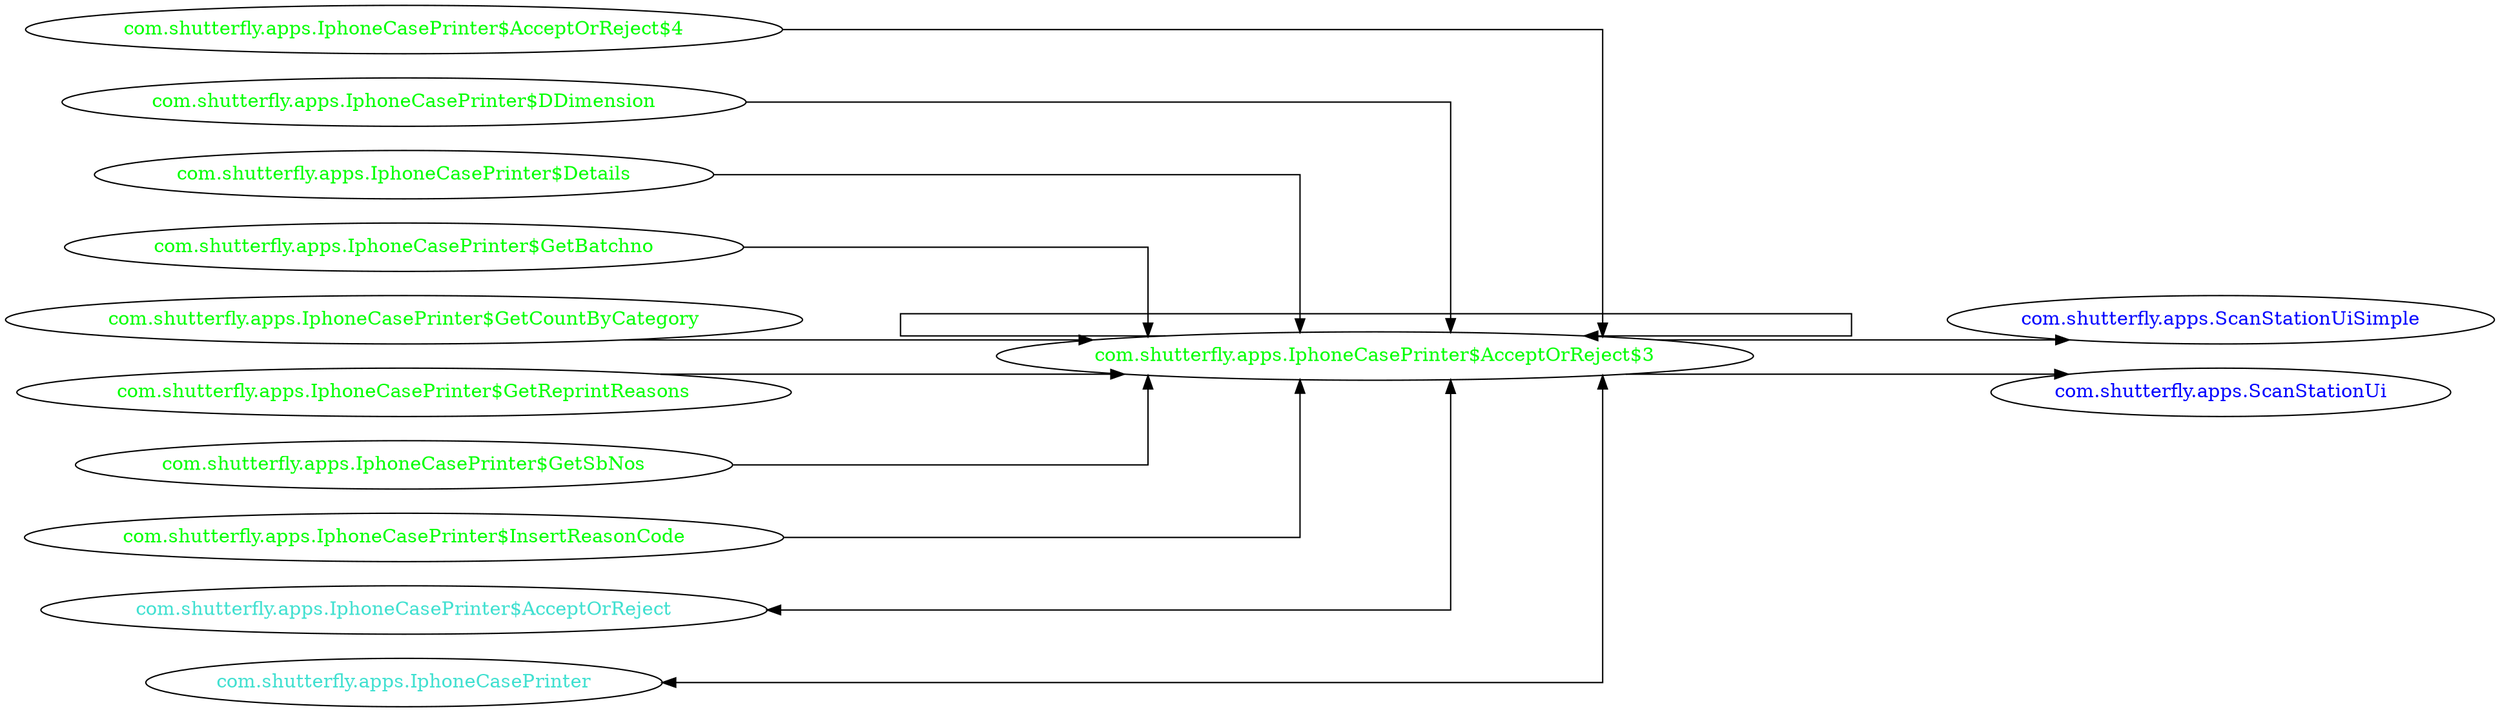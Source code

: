 digraph dependencyGraph {
 concentrate=true;
 ranksep="2.0";
 rankdir="LR"; 
 splines="ortho";
"com.shutterfly.apps.IphoneCasePrinter$AcceptOrReject$3" [fontcolor="red"];
"com.shutterfly.apps.ScanStationUiSimple" [ fontcolor="blue" ];
"com.shutterfly.apps.IphoneCasePrinter$AcceptOrReject$3"->"com.shutterfly.apps.ScanStationUiSimple";
"com.shutterfly.apps.ScanStationUi" [ fontcolor="blue" ];
"com.shutterfly.apps.IphoneCasePrinter$AcceptOrReject$3"->"com.shutterfly.apps.ScanStationUi";
"com.shutterfly.apps.IphoneCasePrinter$AcceptOrReject$3" [ fontcolor="green" ];
"com.shutterfly.apps.IphoneCasePrinter$AcceptOrReject$3"->"com.shutterfly.apps.IphoneCasePrinter$AcceptOrReject$3";
"com.shutterfly.apps.IphoneCasePrinter$AcceptOrReject$4" [ fontcolor="green" ];
"com.shutterfly.apps.IphoneCasePrinter$AcceptOrReject$4"->"com.shutterfly.apps.IphoneCasePrinter$AcceptOrReject$3";
"com.shutterfly.apps.IphoneCasePrinter$DDimension" [ fontcolor="green" ];
"com.shutterfly.apps.IphoneCasePrinter$DDimension"->"com.shutterfly.apps.IphoneCasePrinter$AcceptOrReject$3";
"com.shutterfly.apps.IphoneCasePrinter$Details" [ fontcolor="green" ];
"com.shutterfly.apps.IphoneCasePrinter$Details"->"com.shutterfly.apps.IphoneCasePrinter$AcceptOrReject$3";
"com.shutterfly.apps.IphoneCasePrinter$GetBatchno" [ fontcolor="green" ];
"com.shutterfly.apps.IphoneCasePrinter$GetBatchno"->"com.shutterfly.apps.IphoneCasePrinter$AcceptOrReject$3";
"com.shutterfly.apps.IphoneCasePrinter$GetCountByCategory" [ fontcolor="green" ];
"com.shutterfly.apps.IphoneCasePrinter$GetCountByCategory"->"com.shutterfly.apps.IphoneCasePrinter$AcceptOrReject$3";
"com.shutterfly.apps.IphoneCasePrinter$GetReprintReasons" [ fontcolor="green" ];
"com.shutterfly.apps.IphoneCasePrinter$GetReprintReasons"->"com.shutterfly.apps.IphoneCasePrinter$AcceptOrReject$3";
"com.shutterfly.apps.IphoneCasePrinter$GetSbNos" [ fontcolor="green" ];
"com.shutterfly.apps.IphoneCasePrinter$GetSbNos"->"com.shutterfly.apps.IphoneCasePrinter$AcceptOrReject$3";
"com.shutterfly.apps.IphoneCasePrinter$InsertReasonCode" [ fontcolor="green" ];
"com.shutterfly.apps.IphoneCasePrinter$InsertReasonCode"->"com.shutterfly.apps.IphoneCasePrinter$AcceptOrReject$3";
"com.shutterfly.apps.IphoneCasePrinter$AcceptOrReject" [ fontcolor="turquoise" ];
"com.shutterfly.apps.IphoneCasePrinter$AcceptOrReject"->"com.shutterfly.apps.IphoneCasePrinter$AcceptOrReject$3" [dir=both];
"com.shutterfly.apps.IphoneCasePrinter" [ fontcolor="turquoise" ];
"com.shutterfly.apps.IphoneCasePrinter"->"com.shutterfly.apps.IphoneCasePrinter$AcceptOrReject$3" [dir=both];
}